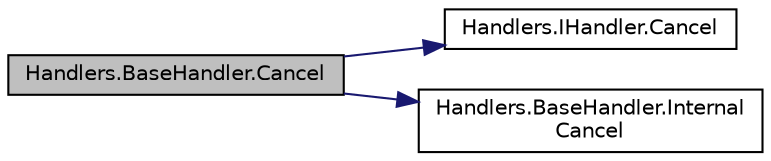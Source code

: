 digraph "Handlers.BaseHandler.Cancel"
{
 // INTERACTIVE_SVG=YES
 // LATEX_PDF_SIZE
  edge [fontname="Helvetica",fontsize="10",labelfontname="Helvetica",labelfontsize="10"];
  node [fontname="Helvetica",fontsize="10",shape=record];
  rankdir="LR";
  Node1 [label="Handlers.BaseHandler.Cancel",height=0.2,width=0.4,color="black", fillcolor="grey75", style="filled", fontcolor="black",tooltip="Retorna este \"handler\" al estado inicial. En los \"handler\" sin estado no hace nada...."];
  Node1 -> Node2 [color="midnightblue",fontsize="10",style="solid",fontname="Helvetica"];
  Node2 [label="Handlers.IHandler.Cancel",height=0.2,width=0.4,color="black", fillcolor="white", style="filled",URL="$interfaceHandlers_1_1IHandler.html#a4e05ef50a4575ee7f463cf66776901f5",tooltip="Retorna este \"handler\" al estado inicial y cancela el próximo \"handler\" si existe...."];
  Node1 -> Node3 [color="midnightblue",fontsize="10",style="solid",fontname="Helvetica"];
  Node3 [label="Handlers.BaseHandler.Internal\lCancel",height=0.2,width=0.4,color="black", fillcolor="white", style="filled",URL="$classHandlers_1_1BaseHandler.html#af324a02d408e17cfa831a1c8c448b270",tooltip="Este método puede ser sobreescrito en las clases sucesores que procesan varios mensajes cambiando de ..."];
}
